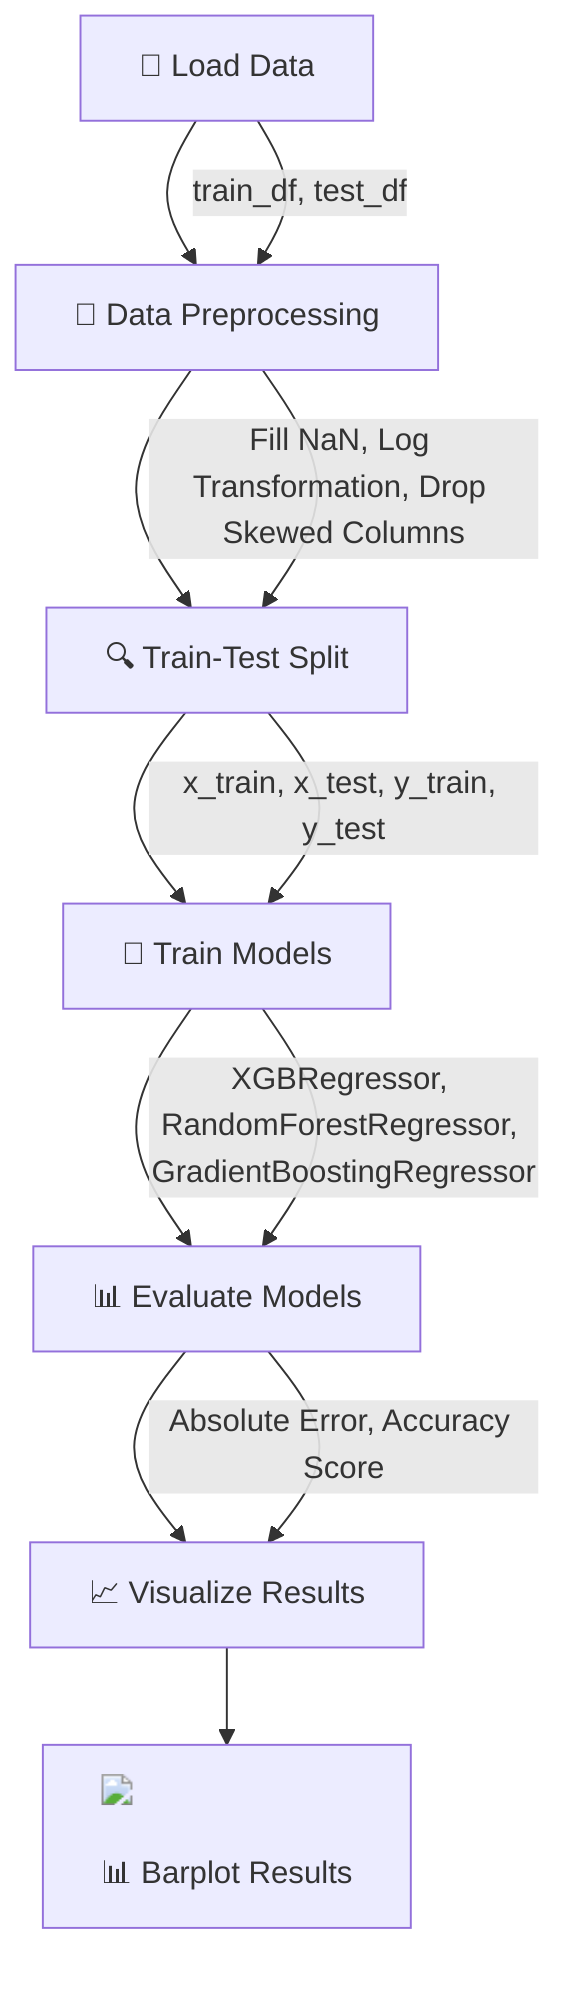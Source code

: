 flowchart TD
    A["📂 Load Data"] --> B["🧹 Data Preprocessing"]
    B --> C["🔍 Train-Test Split"]
    C --> D["🧠 Train Models"]
    D --> E["📊 Evaluate Models"]
    E --> F["📈 Visualize Results"]

    A --> |"train_df, test_df"| B
    B --> |"Fill NaN, Log Transformation, Drop Skewed Columns"| C
    C --> |"x_train, x_test, y_train, y_test"| D
    D --> |"XGBRegressor, RandomForestRegressor, GradientBoostingRegressor"| E
    E --> |"Absolute Error, Accuracy Score"| F

    F --> G["<img src='dummy_plots/barplot_template.svg'/> <br/> 📊 Barplot Results"]
